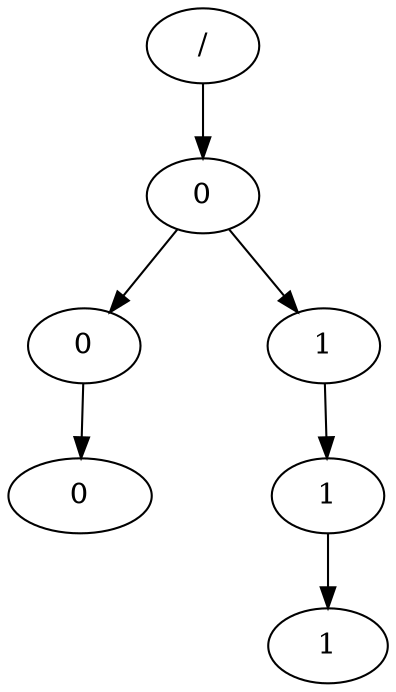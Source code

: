 digraph G {
	nodesep=0.8;
	ranksep=0.5;

	"/" -> 0
	0 -> " 0 "
	0 -> 1
	" 0 " -> "   0   "
	1 -> " 1 "
	" 1 " -> "  1  "
}

